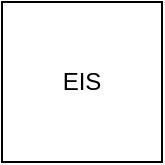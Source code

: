 <mxfile version="20.6.0" type="github">
  <diagram id="yU2vDGZhD7UP2HT_hIju" name="第 1 页">
    <mxGraphModel dx="1038" dy="547" grid="1" gridSize="10" guides="1" tooltips="1" connect="1" arrows="1" fold="1" page="1" pageScale="1" pageWidth="827" pageHeight="1169" math="0" shadow="0">
      <root>
        <mxCell id="0" />
        <mxCell id="1" parent="0" />
        <mxCell id="TpKHZhiWZ6-LyapYqoTX-1" value="EIS" style="whiteSpace=wrap;html=1;aspect=fixed;" vertex="1" parent="1">
          <mxGeometry x="370" y="240" width="80" height="80" as="geometry" />
        </mxCell>
      </root>
    </mxGraphModel>
  </diagram>
</mxfile>
